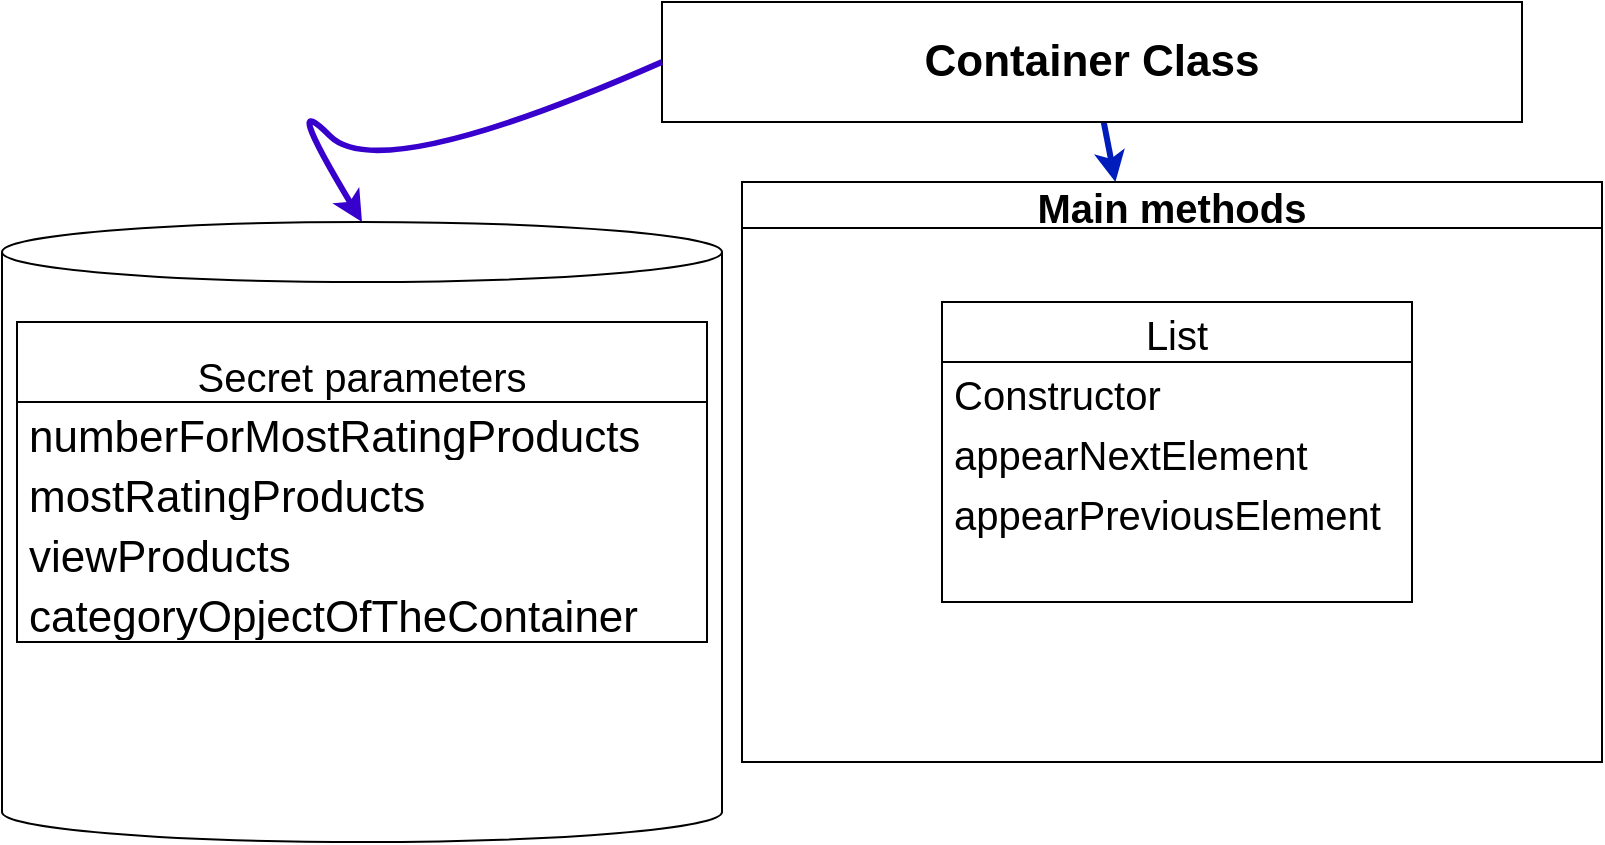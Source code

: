 <mxfile>
    <diagram id="5Lbrx_Jd8UV5wDAwruLV" name="Page-1">
        <mxGraphModel dx="2001" dy="770" grid="1" gridSize="10" guides="1" tooltips="1" connect="1" arrows="1" fold="1" page="1" pageScale="1" pageWidth="850" pageHeight="1100" math="0" shadow="0">
            <root>
                <mxCell id="0"/>
                <mxCell id="1" parent="0"/>
                <mxCell id="2" style="edgeStyle=none;html=1;fontSize=20;strokeWidth=3;fillColor=#0050ef;strokeColor=#001DBC;" parent="1" source="3" target="11" edge="1">
                    <mxGeometry relative="1" as="geometry"/>
                </mxCell>
                <mxCell id="3" value="&lt;b&gt;&lt;font style=&quot;font-size: 22px&quot;&gt;Container Class&lt;/font&gt;&lt;/b&gt;" style="rounded=0;whiteSpace=wrap;html=1;" parent="1" vertex="1">
                    <mxGeometry x="200" width="430" height="60" as="geometry"/>
                </mxCell>
                <mxCell id="4" value="" style="shape=cylinder3;whiteSpace=wrap;html=1;boundedLbl=1;backgroundOutline=1;size=15;fontSize=22;" parent="1" vertex="1">
                    <mxGeometry x="-130" y="110" width="360" height="310" as="geometry"/>
                </mxCell>
                <mxCell id="5" value="" style="curved=1;endArrow=classic;html=1;fontSize=22;entryX=0.5;entryY=0;entryDx=0;entryDy=0;entryPerimeter=0;exitX=0;exitY=0.5;exitDx=0;exitDy=0;fillColor=#6a00ff;strokeColor=#3700CC;strokeWidth=3;" parent="1" source="3" target="4" edge="1">
                    <mxGeometry width="50" height="50" relative="1" as="geometry">
                        <mxPoint x="9" y="92" as="sourcePoint"/>
                        <mxPoint x="59" y="42" as="targetPoint"/>
                        <Array as="points">
                            <mxPoint x="59" y="92"/>
                            <mxPoint x="9" y="42"/>
                        </Array>
                    </mxGeometry>
                </mxCell>
                <mxCell id="6" value="&#10;Secret parameters" style="swimlane;fontStyle=0;childLayout=stackLayout;horizontal=1;startSize=40;horizontalStack=0;resizeParent=1;resizeParentMax=0;resizeLast=0;collapsible=1;marginBottom=0;fontSize=20;verticalAlign=bottom;labelPosition=center;verticalLabelPosition=middle;align=center;" parent="1" vertex="1">
                    <mxGeometry x="-122.5" y="160" width="345" height="160" as="geometry"/>
                </mxCell>
                <mxCell id="18" value="numberForMostRatingProducts" style="text;strokeColor=none;fillColor=none;align=left;verticalAlign=middle;spacingLeft=4;spacingRight=4;overflow=hidden;points=[[0,0.5],[1,0.5]];portConstraint=eastwest;rotatable=0;fontSize=22;" parent="6" vertex="1">
                    <mxGeometry y="40" width="345" height="30" as="geometry"/>
                </mxCell>
                <mxCell id="9" value="mostRatingProducts" style="text;strokeColor=none;fillColor=none;align=left;verticalAlign=middle;spacingLeft=4;spacingRight=4;overflow=hidden;points=[[0,0.5],[1,0.5]];portConstraint=eastwest;rotatable=0;fontSize=22;" parent="6" vertex="1">
                    <mxGeometry y="70" width="345" height="30" as="geometry"/>
                </mxCell>
                <mxCell id="10" value="viewProducts" style="text;strokeColor=none;fillColor=none;align=left;verticalAlign=middle;spacingLeft=4;spacingRight=4;overflow=hidden;points=[[0,0.5],[1,0.5]];portConstraint=eastwest;rotatable=0;fontSize=22;" parent="6" vertex="1">
                    <mxGeometry y="100" width="345" height="30" as="geometry"/>
                </mxCell>
                <mxCell id="14" value="categoryOpjectOfTheContainer" style="text;strokeColor=none;fillColor=none;align=left;verticalAlign=middle;spacingLeft=4;spacingRight=4;overflow=hidden;points=[[0,0.5],[1,0.5]];portConstraint=eastwest;rotatable=0;fontSize=22;" parent="6" vertex="1">
                    <mxGeometry y="130" width="345" height="30" as="geometry"/>
                </mxCell>
                <mxCell id="11" value="Main methods" style="swimlane;fontSize=20;" parent="1" vertex="1">
                    <mxGeometry x="240" y="90" width="430" height="290" as="geometry"/>
                </mxCell>
                <mxCell id="12" value="List" style="swimlane;fontStyle=0;childLayout=stackLayout;horizontal=1;startSize=30;horizontalStack=0;resizeParent=1;resizeParentMax=0;resizeLast=0;collapsible=1;marginBottom=0;fontSize=20;" parent="11" vertex="1">
                    <mxGeometry x="100" y="60" width="235" height="150" as="geometry"/>
                </mxCell>
                <mxCell id="13" value="Constructor" style="text;strokeColor=none;fillColor=none;align=left;verticalAlign=middle;spacingLeft=4;spacingRight=4;overflow=hidden;points=[[0,0.5],[1,0.5]];portConstraint=eastwest;rotatable=0;fontSize=20;" parent="12" vertex="1">
                    <mxGeometry y="30" width="235" height="30" as="geometry"/>
                </mxCell>
                <mxCell id="15" value="appearNextElement" style="text;strokeColor=none;fillColor=none;align=left;verticalAlign=middle;spacingLeft=4;spacingRight=4;overflow=hidden;points=[[0,0.5],[1,0.5]];portConstraint=eastwest;rotatable=0;fontSize=20;" parent="12" vertex="1">
                    <mxGeometry y="60" width="235" height="30" as="geometry"/>
                </mxCell>
                <mxCell id="16" value="appearPreviousElement" style="text;strokeColor=none;fillColor=none;align=left;verticalAlign=middle;spacingLeft=4;spacingRight=4;overflow=hidden;points=[[0,0.5],[1,0.5]];portConstraint=eastwest;rotatable=0;fontSize=20;" parent="12" vertex="1">
                    <mxGeometry y="90" width="235" height="30" as="geometry"/>
                </mxCell>
                <mxCell id="17" style="text;strokeColor=none;fillColor=none;align=left;verticalAlign=middle;spacingLeft=4;spacingRight=4;overflow=hidden;points=[[0,0.5],[1,0.5]];portConstraint=eastwest;rotatable=0;fontSize=20;" parent="12" vertex="1">
                    <mxGeometry y="120" width="235" height="30" as="geometry"/>
                </mxCell>
            </root>
        </mxGraphModel>
    </diagram>
</mxfile>